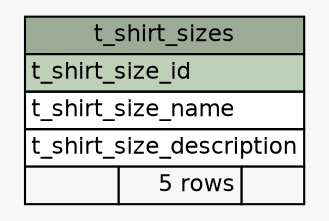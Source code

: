 // dot 2.2.1 on Windows 10 10.0
// SchemaSpy rev 590
digraph "t_shirt_sizes" {
  graph [
    rankdir="RL"
    bgcolor="#f7f7f7"
    nodesep="0.18"
    ranksep="0.46"
    fontname="Helvetica"
    fontsize="11"
  ];
  node [
    fontname="Helvetica"
    fontsize="11"
    shape="plaintext"
  ];
  edge [
    arrowsize="0.8"
  ];
  "t_shirt_sizes" [
    label=<
    <TABLE BORDER="0" CELLBORDER="1" CELLSPACING="0" BGCOLOR="#ffffff">
      <TR><TD COLSPAN="3" BGCOLOR="#9bab96" ALIGN="CENTER">t_shirt_sizes</TD></TR>
      <TR><TD PORT="t_shirt_size_id" COLSPAN="3" BGCOLOR="#bed1b8" ALIGN="LEFT">t_shirt_size_id</TD></TR>
      <TR><TD PORT="t_shirt_size_name" COLSPAN="3" ALIGN="LEFT">t_shirt_size_name</TD></TR>
      <TR><TD PORT="t_shirt_size_description" COLSPAN="3" ALIGN="LEFT">t_shirt_size_description</TD></TR>
      <TR><TD ALIGN="LEFT" BGCOLOR="#f7f7f7">  </TD><TD ALIGN="RIGHT" BGCOLOR="#f7f7f7">5 rows</TD><TD ALIGN="RIGHT" BGCOLOR="#f7f7f7">  </TD></TR>
    </TABLE>>
    URL="tables/t_shirt_sizes.html"
    tooltip="t_shirt_sizes"
  ];
}
